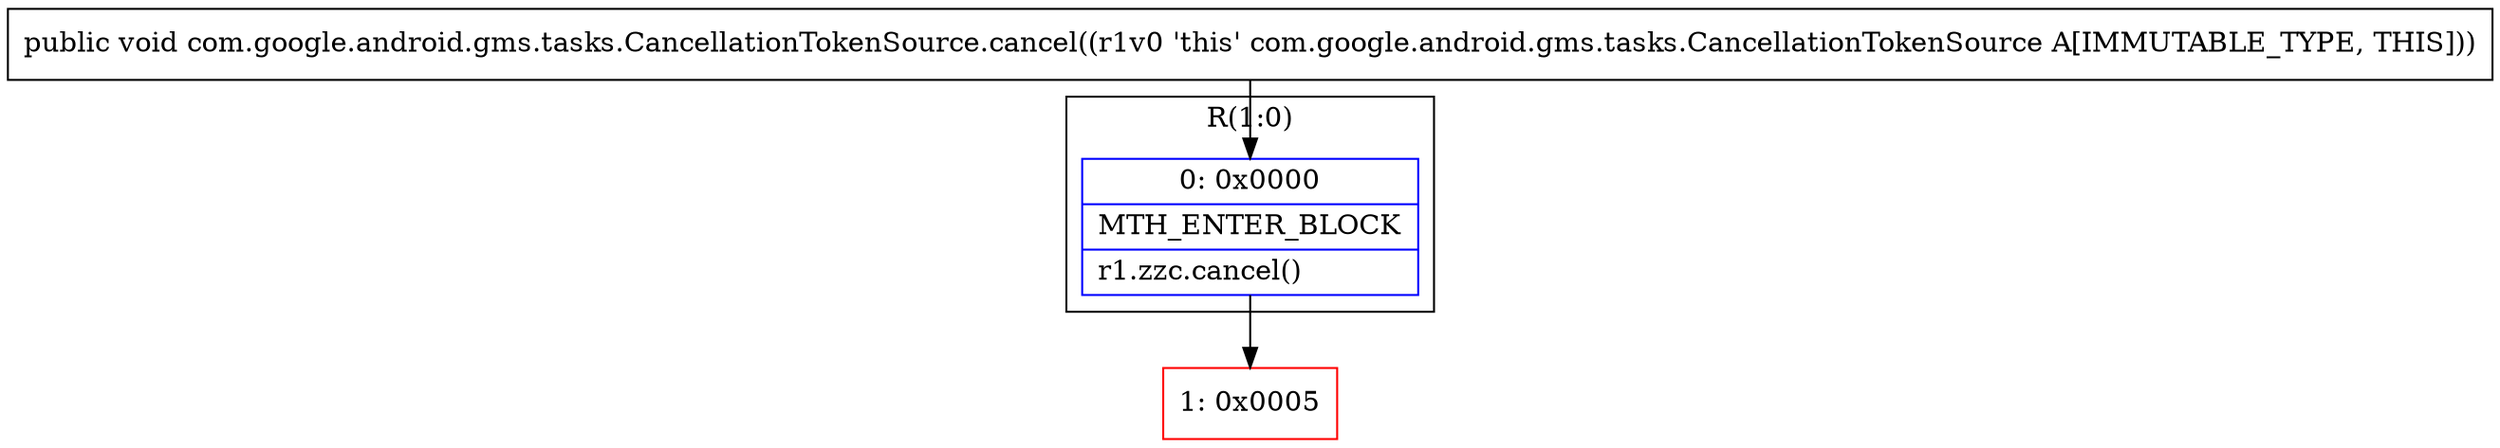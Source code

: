 digraph "CFG forcom.google.android.gms.tasks.CancellationTokenSource.cancel()V" {
subgraph cluster_Region_615098559 {
label = "R(1:0)";
node [shape=record,color=blue];
Node_0 [shape=record,label="{0\:\ 0x0000|MTH_ENTER_BLOCK\l|r1.zzc.cancel()\l}"];
}
Node_1 [shape=record,color=red,label="{1\:\ 0x0005}"];
MethodNode[shape=record,label="{public void com.google.android.gms.tasks.CancellationTokenSource.cancel((r1v0 'this' com.google.android.gms.tasks.CancellationTokenSource A[IMMUTABLE_TYPE, THIS])) }"];
MethodNode -> Node_0;
Node_0 -> Node_1;
}

